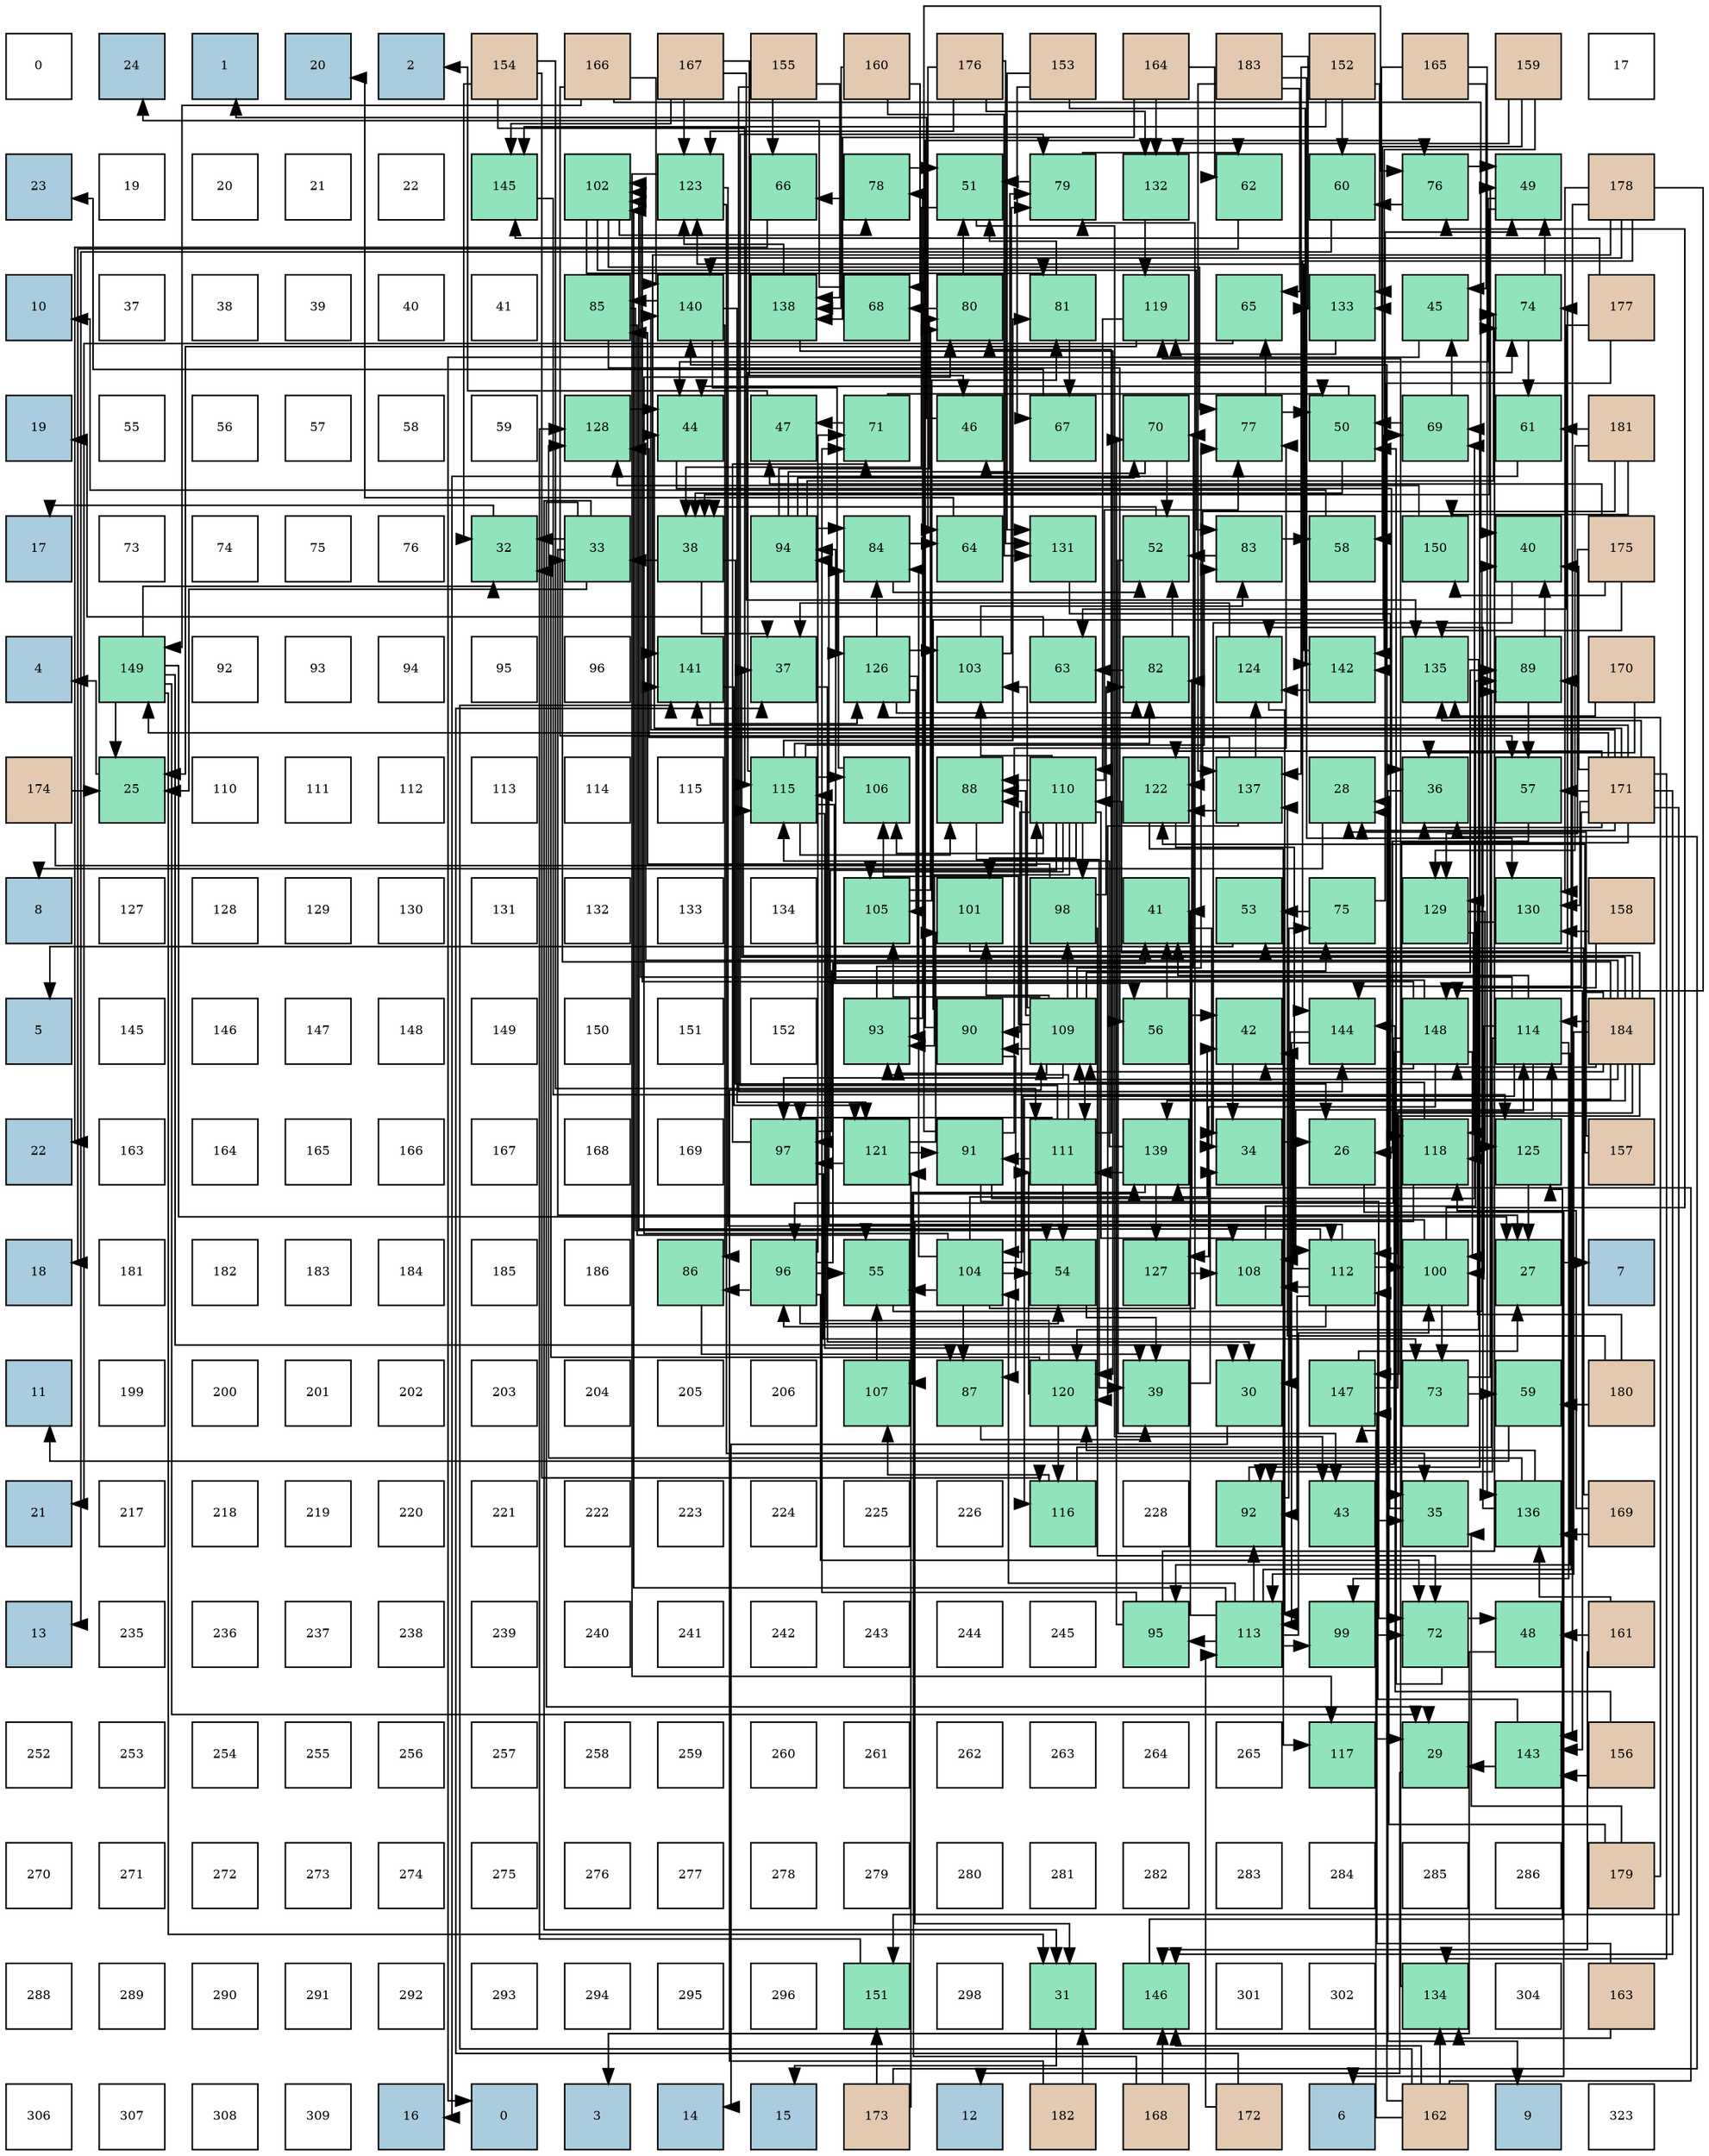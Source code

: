 digraph layout{
 rankdir=TB;
 splines=ortho;
 node [style=filled shape=square fixedsize=true width=0.6];
0[label="0", fontsize=8, fillcolor="#ffffff"];
1[label="24", fontsize=8, fillcolor="#a9ccde"];
2[label="1", fontsize=8, fillcolor="#a9ccde"];
3[label="20", fontsize=8, fillcolor="#a9ccde"];
4[label="2", fontsize=8, fillcolor="#a9ccde"];
5[label="154", fontsize=8, fillcolor="#e3c9af"];
6[label="166", fontsize=8, fillcolor="#e3c9af"];
7[label="167", fontsize=8, fillcolor="#e3c9af"];
8[label="155", fontsize=8, fillcolor="#e3c9af"];
9[label="160", fontsize=8, fillcolor="#e3c9af"];
10[label="176", fontsize=8, fillcolor="#e3c9af"];
11[label="153", fontsize=8, fillcolor="#e3c9af"];
12[label="164", fontsize=8, fillcolor="#e3c9af"];
13[label="183", fontsize=8, fillcolor="#e3c9af"];
14[label="152", fontsize=8, fillcolor="#e3c9af"];
15[label="165", fontsize=8, fillcolor="#e3c9af"];
16[label="159", fontsize=8, fillcolor="#e3c9af"];
17[label="17", fontsize=8, fillcolor="#ffffff"];
18[label="23", fontsize=8, fillcolor="#a9ccde"];
19[label="19", fontsize=8, fillcolor="#ffffff"];
20[label="20", fontsize=8, fillcolor="#ffffff"];
21[label="21", fontsize=8, fillcolor="#ffffff"];
22[label="22", fontsize=8, fillcolor="#ffffff"];
23[label="145", fontsize=8, fillcolor="#91e3bb"];
24[label="102", fontsize=8, fillcolor="#91e3bb"];
25[label="123", fontsize=8, fillcolor="#91e3bb"];
26[label="66", fontsize=8, fillcolor="#91e3bb"];
27[label="78", fontsize=8, fillcolor="#91e3bb"];
28[label="51", fontsize=8, fillcolor="#91e3bb"];
29[label="79", fontsize=8, fillcolor="#91e3bb"];
30[label="132", fontsize=8, fillcolor="#91e3bb"];
31[label="62", fontsize=8, fillcolor="#91e3bb"];
32[label="60", fontsize=8, fillcolor="#91e3bb"];
33[label="76", fontsize=8, fillcolor="#91e3bb"];
34[label="49", fontsize=8, fillcolor="#91e3bb"];
35[label="178", fontsize=8, fillcolor="#e3c9af"];
36[label="10", fontsize=8, fillcolor="#a9ccde"];
37[label="37", fontsize=8, fillcolor="#ffffff"];
38[label="38", fontsize=8, fillcolor="#ffffff"];
39[label="39", fontsize=8, fillcolor="#ffffff"];
40[label="40", fontsize=8, fillcolor="#ffffff"];
41[label="41", fontsize=8, fillcolor="#ffffff"];
42[label="85", fontsize=8, fillcolor="#91e3bb"];
43[label="140", fontsize=8, fillcolor="#91e3bb"];
44[label="138", fontsize=8, fillcolor="#91e3bb"];
45[label="68", fontsize=8, fillcolor="#91e3bb"];
46[label="80", fontsize=8, fillcolor="#91e3bb"];
47[label="81", fontsize=8, fillcolor="#91e3bb"];
48[label="119", fontsize=8, fillcolor="#91e3bb"];
49[label="65", fontsize=8, fillcolor="#91e3bb"];
50[label="133", fontsize=8, fillcolor="#91e3bb"];
51[label="45", fontsize=8, fillcolor="#91e3bb"];
52[label="74", fontsize=8, fillcolor="#91e3bb"];
53[label="177", fontsize=8, fillcolor="#e3c9af"];
54[label="19", fontsize=8, fillcolor="#a9ccde"];
55[label="55", fontsize=8, fillcolor="#ffffff"];
56[label="56", fontsize=8, fillcolor="#ffffff"];
57[label="57", fontsize=8, fillcolor="#ffffff"];
58[label="58", fontsize=8, fillcolor="#ffffff"];
59[label="59", fontsize=8, fillcolor="#ffffff"];
60[label="128", fontsize=8, fillcolor="#91e3bb"];
61[label="44", fontsize=8, fillcolor="#91e3bb"];
62[label="47", fontsize=8, fillcolor="#91e3bb"];
63[label="71", fontsize=8, fillcolor="#91e3bb"];
64[label="46", fontsize=8, fillcolor="#91e3bb"];
65[label="67", fontsize=8, fillcolor="#91e3bb"];
66[label="70", fontsize=8, fillcolor="#91e3bb"];
67[label="77", fontsize=8, fillcolor="#91e3bb"];
68[label="50", fontsize=8, fillcolor="#91e3bb"];
69[label="69", fontsize=8, fillcolor="#91e3bb"];
70[label="61", fontsize=8, fillcolor="#91e3bb"];
71[label="181", fontsize=8, fillcolor="#e3c9af"];
72[label="17", fontsize=8, fillcolor="#a9ccde"];
73[label="73", fontsize=8, fillcolor="#ffffff"];
74[label="74", fontsize=8, fillcolor="#ffffff"];
75[label="75", fontsize=8, fillcolor="#ffffff"];
76[label="76", fontsize=8, fillcolor="#ffffff"];
77[label="32", fontsize=8, fillcolor="#91e3bb"];
78[label="33", fontsize=8, fillcolor="#91e3bb"];
79[label="38", fontsize=8, fillcolor="#91e3bb"];
80[label="94", fontsize=8, fillcolor="#91e3bb"];
81[label="84", fontsize=8, fillcolor="#91e3bb"];
82[label="64", fontsize=8, fillcolor="#91e3bb"];
83[label="131", fontsize=8, fillcolor="#91e3bb"];
84[label="52", fontsize=8, fillcolor="#91e3bb"];
85[label="83", fontsize=8, fillcolor="#91e3bb"];
86[label="58", fontsize=8, fillcolor="#91e3bb"];
87[label="150", fontsize=8, fillcolor="#91e3bb"];
88[label="40", fontsize=8, fillcolor="#91e3bb"];
89[label="175", fontsize=8, fillcolor="#e3c9af"];
90[label="4", fontsize=8, fillcolor="#a9ccde"];
91[label="149", fontsize=8, fillcolor="#91e3bb"];
92[label="92", fontsize=8, fillcolor="#ffffff"];
93[label="93", fontsize=8, fillcolor="#ffffff"];
94[label="94", fontsize=8, fillcolor="#ffffff"];
95[label="95", fontsize=8, fillcolor="#ffffff"];
96[label="96", fontsize=8, fillcolor="#ffffff"];
97[label="141", fontsize=8, fillcolor="#91e3bb"];
98[label="37", fontsize=8, fillcolor="#91e3bb"];
99[label="126", fontsize=8, fillcolor="#91e3bb"];
100[label="103", fontsize=8, fillcolor="#91e3bb"];
101[label="63", fontsize=8, fillcolor="#91e3bb"];
102[label="82", fontsize=8, fillcolor="#91e3bb"];
103[label="124", fontsize=8, fillcolor="#91e3bb"];
104[label="142", fontsize=8, fillcolor="#91e3bb"];
105[label="135", fontsize=8, fillcolor="#91e3bb"];
106[label="89", fontsize=8, fillcolor="#91e3bb"];
107[label="170", fontsize=8, fillcolor="#e3c9af"];
108[label="174", fontsize=8, fillcolor="#e3c9af"];
109[label="25", fontsize=8, fillcolor="#91e3bb"];
110[label="110", fontsize=8, fillcolor="#ffffff"];
111[label="111", fontsize=8, fillcolor="#ffffff"];
112[label="112", fontsize=8, fillcolor="#ffffff"];
113[label="113", fontsize=8, fillcolor="#ffffff"];
114[label="114", fontsize=8, fillcolor="#ffffff"];
115[label="115", fontsize=8, fillcolor="#ffffff"];
116[label="115", fontsize=8, fillcolor="#91e3bb"];
117[label="106", fontsize=8, fillcolor="#91e3bb"];
118[label="88", fontsize=8, fillcolor="#91e3bb"];
119[label="110", fontsize=8, fillcolor="#91e3bb"];
120[label="122", fontsize=8, fillcolor="#91e3bb"];
121[label="137", fontsize=8, fillcolor="#91e3bb"];
122[label="28", fontsize=8, fillcolor="#91e3bb"];
123[label="36", fontsize=8, fillcolor="#91e3bb"];
124[label="57", fontsize=8, fillcolor="#91e3bb"];
125[label="171", fontsize=8, fillcolor="#e3c9af"];
126[label="8", fontsize=8, fillcolor="#a9ccde"];
127[label="127", fontsize=8, fillcolor="#ffffff"];
128[label="128", fontsize=8, fillcolor="#ffffff"];
129[label="129", fontsize=8, fillcolor="#ffffff"];
130[label="130", fontsize=8, fillcolor="#ffffff"];
131[label="131", fontsize=8, fillcolor="#ffffff"];
132[label="132", fontsize=8, fillcolor="#ffffff"];
133[label="133", fontsize=8, fillcolor="#ffffff"];
134[label="134", fontsize=8, fillcolor="#ffffff"];
135[label="105", fontsize=8, fillcolor="#91e3bb"];
136[label="101", fontsize=8, fillcolor="#91e3bb"];
137[label="98", fontsize=8, fillcolor="#91e3bb"];
138[label="41", fontsize=8, fillcolor="#91e3bb"];
139[label="53", fontsize=8, fillcolor="#91e3bb"];
140[label="75", fontsize=8, fillcolor="#91e3bb"];
141[label="129", fontsize=8, fillcolor="#91e3bb"];
142[label="130", fontsize=8, fillcolor="#91e3bb"];
143[label="158", fontsize=8, fillcolor="#e3c9af"];
144[label="5", fontsize=8, fillcolor="#a9ccde"];
145[label="145", fontsize=8, fillcolor="#ffffff"];
146[label="146", fontsize=8, fillcolor="#ffffff"];
147[label="147", fontsize=8, fillcolor="#ffffff"];
148[label="148", fontsize=8, fillcolor="#ffffff"];
149[label="149", fontsize=8, fillcolor="#ffffff"];
150[label="150", fontsize=8, fillcolor="#ffffff"];
151[label="151", fontsize=8, fillcolor="#ffffff"];
152[label="152", fontsize=8, fillcolor="#ffffff"];
153[label="93", fontsize=8, fillcolor="#91e3bb"];
154[label="90", fontsize=8, fillcolor="#91e3bb"];
155[label="109", fontsize=8, fillcolor="#91e3bb"];
156[label="56", fontsize=8, fillcolor="#91e3bb"];
157[label="42", fontsize=8, fillcolor="#91e3bb"];
158[label="144", fontsize=8, fillcolor="#91e3bb"];
159[label="148", fontsize=8, fillcolor="#91e3bb"];
160[label="114", fontsize=8, fillcolor="#91e3bb"];
161[label="184", fontsize=8, fillcolor="#e3c9af"];
162[label="22", fontsize=8, fillcolor="#a9ccde"];
163[label="163", fontsize=8, fillcolor="#ffffff"];
164[label="164", fontsize=8, fillcolor="#ffffff"];
165[label="165", fontsize=8, fillcolor="#ffffff"];
166[label="166", fontsize=8, fillcolor="#ffffff"];
167[label="167", fontsize=8, fillcolor="#ffffff"];
168[label="168", fontsize=8, fillcolor="#ffffff"];
169[label="169", fontsize=8, fillcolor="#ffffff"];
170[label="97", fontsize=8, fillcolor="#91e3bb"];
171[label="121", fontsize=8, fillcolor="#91e3bb"];
172[label="91", fontsize=8, fillcolor="#91e3bb"];
173[label="111", fontsize=8, fillcolor="#91e3bb"];
174[label="139", fontsize=8, fillcolor="#91e3bb"];
175[label="34", fontsize=8, fillcolor="#91e3bb"];
176[label="26", fontsize=8, fillcolor="#91e3bb"];
177[label="118", fontsize=8, fillcolor="#91e3bb"];
178[label="125", fontsize=8, fillcolor="#91e3bb"];
179[label="157", fontsize=8, fillcolor="#e3c9af"];
180[label="18", fontsize=8, fillcolor="#a9ccde"];
181[label="181", fontsize=8, fillcolor="#ffffff"];
182[label="182", fontsize=8, fillcolor="#ffffff"];
183[label="183", fontsize=8, fillcolor="#ffffff"];
184[label="184", fontsize=8, fillcolor="#ffffff"];
185[label="185", fontsize=8, fillcolor="#ffffff"];
186[label="186", fontsize=8, fillcolor="#ffffff"];
187[label="86", fontsize=8, fillcolor="#91e3bb"];
188[label="96", fontsize=8, fillcolor="#91e3bb"];
189[label="55", fontsize=8, fillcolor="#91e3bb"];
190[label="104", fontsize=8, fillcolor="#91e3bb"];
191[label="54", fontsize=8, fillcolor="#91e3bb"];
192[label="127", fontsize=8, fillcolor="#91e3bb"];
193[label="108", fontsize=8, fillcolor="#91e3bb"];
194[label="112", fontsize=8, fillcolor="#91e3bb"];
195[label="100", fontsize=8, fillcolor="#91e3bb"];
196[label="27", fontsize=8, fillcolor="#91e3bb"];
197[label="7", fontsize=8, fillcolor="#a9ccde"];
198[label="11", fontsize=8, fillcolor="#a9ccde"];
199[label="199", fontsize=8, fillcolor="#ffffff"];
200[label="200", fontsize=8, fillcolor="#ffffff"];
201[label="201", fontsize=8, fillcolor="#ffffff"];
202[label="202", fontsize=8, fillcolor="#ffffff"];
203[label="203", fontsize=8, fillcolor="#ffffff"];
204[label="204", fontsize=8, fillcolor="#ffffff"];
205[label="205", fontsize=8, fillcolor="#ffffff"];
206[label="206", fontsize=8, fillcolor="#ffffff"];
207[label="107", fontsize=8, fillcolor="#91e3bb"];
208[label="87", fontsize=8, fillcolor="#91e3bb"];
209[label="120", fontsize=8, fillcolor="#91e3bb"];
210[label="39", fontsize=8, fillcolor="#91e3bb"];
211[label="30", fontsize=8, fillcolor="#91e3bb"];
212[label="147", fontsize=8, fillcolor="#91e3bb"];
213[label="73", fontsize=8, fillcolor="#91e3bb"];
214[label="59", fontsize=8, fillcolor="#91e3bb"];
215[label="180", fontsize=8, fillcolor="#e3c9af"];
216[label="21", fontsize=8, fillcolor="#a9ccde"];
217[label="217", fontsize=8, fillcolor="#ffffff"];
218[label="218", fontsize=8, fillcolor="#ffffff"];
219[label="219", fontsize=8, fillcolor="#ffffff"];
220[label="220", fontsize=8, fillcolor="#ffffff"];
221[label="221", fontsize=8, fillcolor="#ffffff"];
222[label="222", fontsize=8, fillcolor="#ffffff"];
223[label="223", fontsize=8, fillcolor="#ffffff"];
224[label="224", fontsize=8, fillcolor="#ffffff"];
225[label="225", fontsize=8, fillcolor="#ffffff"];
226[label="226", fontsize=8, fillcolor="#ffffff"];
227[label="116", fontsize=8, fillcolor="#91e3bb"];
228[label="228", fontsize=8, fillcolor="#ffffff"];
229[label="92", fontsize=8, fillcolor="#91e3bb"];
230[label="43", fontsize=8, fillcolor="#91e3bb"];
231[label="35", fontsize=8, fillcolor="#91e3bb"];
232[label="136", fontsize=8, fillcolor="#91e3bb"];
233[label="169", fontsize=8, fillcolor="#e3c9af"];
234[label="13", fontsize=8, fillcolor="#a9ccde"];
235[label="235", fontsize=8, fillcolor="#ffffff"];
236[label="236", fontsize=8, fillcolor="#ffffff"];
237[label="237", fontsize=8, fillcolor="#ffffff"];
238[label="238", fontsize=8, fillcolor="#ffffff"];
239[label="239", fontsize=8, fillcolor="#ffffff"];
240[label="240", fontsize=8, fillcolor="#ffffff"];
241[label="241", fontsize=8, fillcolor="#ffffff"];
242[label="242", fontsize=8, fillcolor="#ffffff"];
243[label="243", fontsize=8, fillcolor="#ffffff"];
244[label="244", fontsize=8, fillcolor="#ffffff"];
245[label="245", fontsize=8, fillcolor="#ffffff"];
246[label="95", fontsize=8, fillcolor="#91e3bb"];
247[label="113", fontsize=8, fillcolor="#91e3bb"];
248[label="99", fontsize=8, fillcolor="#91e3bb"];
249[label="72", fontsize=8, fillcolor="#91e3bb"];
250[label="48", fontsize=8, fillcolor="#91e3bb"];
251[label="161", fontsize=8, fillcolor="#e3c9af"];
252[label="252", fontsize=8, fillcolor="#ffffff"];
253[label="253", fontsize=8, fillcolor="#ffffff"];
254[label="254", fontsize=8, fillcolor="#ffffff"];
255[label="255", fontsize=8, fillcolor="#ffffff"];
256[label="256", fontsize=8, fillcolor="#ffffff"];
257[label="257", fontsize=8, fillcolor="#ffffff"];
258[label="258", fontsize=8, fillcolor="#ffffff"];
259[label="259", fontsize=8, fillcolor="#ffffff"];
260[label="260", fontsize=8, fillcolor="#ffffff"];
261[label="261", fontsize=8, fillcolor="#ffffff"];
262[label="262", fontsize=8, fillcolor="#ffffff"];
263[label="263", fontsize=8, fillcolor="#ffffff"];
264[label="264", fontsize=8, fillcolor="#ffffff"];
265[label="265", fontsize=8, fillcolor="#ffffff"];
266[label="117", fontsize=8, fillcolor="#91e3bb"];
267[label="29", fontsize=8, fillcolor="#91e3bb"];
268[label="143", fontsize=8, fillcolor="#91e3bb"];
269[label="156", fontsize=8, fillcolor="#e3c9af"];
270[label="270", fontsize=8, fillcolor="#ffffff"];
271[label="271", fontsize=8, fillcolor="#ffffff"];
272[label="272", fontsize=8, fillcolor="#ffffff"];
273[label="273", fontsize=8, fillcolor="#ffffff"];
274[label="274", fontsize=8, fillcolor="#ffffff"];
275[label="275", fontsize=8, fillcolor="#ffffff"];
276[label="276", fontsize=8, fillcolor="#ffffff"];
277[label="277", fontsize=8, fillcolor="#ffffff"];
278[label="278", fontsize=8, fillcolor="#ffffff"];
279[label="279", fontsize=8, fillcolor="#ffffff"];
280[label="280", fontsize=8, fillcolor="#ffffff"];
281[label="281", fontsize=8, fillcolor="#ffffff"];
282[label="282", fontsize=8, fillcolor="#ffffff"];
283[label="283", fontsize=8, fillcolor="#ffffff"];
284[label="284", fontsize=8, fillcolor="#ffffff"];
285[label="285", fontsize=8, fillcolor="#ffffff"];
286[label="286", fontsize=8, fillcolor="#ffffff"];
287[label="179", fontsize=8, fillcolor="#e3c9af"];
288[label="288", fontsize=8, fillcolor="#ffffff"];
289[label="289", fontsize=8, fillcolor="#ffffff"];
290[label="290", fontsize=8, fillcolor="#ffffff"];
291[label="291", fontsize=8, fillcolor="#ffffff"];
292[label="292", fontsize=8, fillcolor="#ffffff"];
293[label="293", fontsize=8, fillcolor="#ffffff"];
294[label="294", fontsize=8, fillcolor="#ffffff"];
295[label="295", fontsize=8, fillcolor="#ffffff"];
296[label="296", fontsize=8, fillcolor="#ffffff"];
297[label="151", fontsize=8, fillcolor="#91e3bb"];
298[label="298", fontsize=8, fillcolor="#ffffff"];
299[label="31", fontsize=8, fillcolor="#91e3bb"];
300[label="146", fontsize=8, fillcolor="#91e3bb"];
301[label="301", fontsize=8, fillcolor="#ffffff"];
302[label="302", fontsize=8, fillcolor="#ffffff"];
303[label="134", fontsize=8, fillcolor="#91e3bb"];
304[label="304", fontsize=8, fillcolor="#ffffff"];
305[label="163", fontsize=8, fillcolor="#e3c9af"];
306[label="306", fontsize=8, fillcolor="#ffffff"];
307[label="307", fontsize=8, fillcolor="#ffffff"];
308[label="308", fontsize=8, fillcolor="#ffffff"];
309[label="309", fontsize=8, fillcolor="#ffffff"];
310[label="16", fontsize=8, fillcolor="#a9ccde"];
311[label="0", fontsize=8, fillcolor="#a9ccde"];
312[label="3", fontsize=8, fillcolor="#a9ccde"];
313[label="14", fontsize=8, fillcolor="#a9ccde"];
314[label="15", fontsize=8, fillcolor="#a9ccde"];
315[label="173", fontsize=8, fillcolor="#e3c9af"];
316[label="12", fontsize=8, fillcolor="#a9ccde"];
317[label="182", fontsize=8, fillcolor="#e3c9af"];
318[label="168", fontsize=8, fillcolor="#e3c9af"];
319[label="172", fontsize=8, fillcolor="#e3c9af"];
320[label="6", fontsize=8, fillcolor="#a9ccde"];
321[label="162", fontsize=8, fillcolor="#e3c9af"];
322[label="9", fontsize=8, fillcolor="#a9ccde"];
323[label="323", fontsize=8, fillcolor="#ffffff"];
edge [constraint=false, style=vis];109 -> 90;
176 -> 320;
196 -> 197;
122 -> 126;
267 -> 316;
211 -> 313;
299 -> 314;
77 -> 72;
78 -> 109;
78 -> 196;
78 -> 267;
78 -> 299;
78 -> 77;
175 -> 176;
231 -> 122;
123 -> 322;
98 -> 211;
79 -> 176;
79 -> 78;
79 -> 98;
210 -> 175;
88 -> 175;
138 -> 175;
157 -> 175;
230 -> 231;
61 -> 123;
51 -> 311;
64 -> 2;
62 -> 4;
250 -> 312;
34 -> 79;
34 -> 61;
68 -> 79;
68 -> 61;
28 -> 79;
28 -> 230;
84 -> 79;
84 -> 230;
139 -> 144;
191 -> 210;
189 -> 88;
156 -> 138;
156 -> 157;
124 -> 176;
86 -> 36;
214 -> 198;
32 -> 234;
70 -> 310;
31 -> 180;
101 -> 54;
82 -> 3;
49 -> 216;
26 -> 162;
65 -> 18;
45 -> 1;
69 -> 51;
69 -> 68;
66 -> 64;
66 -> 84;
63 -> 62;
63 -> 68;
249 -> 250;
249 -> 68;
213 -> 34;
213 -> 214;
52 -> 34;
52 -> 70;
140 -> 34;
140 -> 139;
33 -> 34;
33 -> 32;
67 -> 68;
67 -> 49;
27 -> 28;
27 -> 26;
29 -> 28;
29 -> 31;
46 -> 28;
46 -> 45;
47 -> 28;
47 -> 65;
102 -> 84;
102 -> 101;
85 -> 84;
85 -> 86;
81 -> 84;
81 -> 82;
42 -> 191;
42 -> 189;
42 -> 156;
187 -> 210;
208 -> 210;
118 -> 210;
106 -> 88;
106 -> 124;
154 -> 69;
154 -> 33;
154 -> 208;
172 -> 69;
172 -> 249;
172 -> 33;
172 -> 67;
229 -> 69;
229 -> 140;
153 -> 66;
153 -> 27;
80 -> 66;
80 -> 52;
80 -> 29;
80 -> 46;
80 -> 81;
246 -> 66;
246 -> 63;
246 -> 52;
188 -> 138;
188 -> 191;
188 -> 189;
188 -> 63;
188 -> 249;
188 -> 187;
170 -> 63;
170 -> 213;
170 -> 140;
137 -> 249;
137 -> 102;
137 -> 42;
248 -> 249;
195 -> 213;
195 -> 33;
195 -> 102;
136 -> 52;
24 -> 67;
24 -> 27;
24 -> 47;
24 -> 85;
100 -> 29;
100 -> 85;
190 -> 157;
190 -> 191;
190 -> 189;
190 -> 29;
190 -> 46;
190 -> 81;
190 -> 208;
190 -> 118;
135 -> 46;
135 -> 47;
117 -> 81;
207 -> 189;
193 -> 106;
155 -> 67;
155 -> 118;
155 -> 106;
155 -> 154;
155 -> 153;
155 -> 170;
155 -> 137;
155 -> 136;
155 -> 100;
155 -> 135;
155 -> 117;
119 -> 67;
119 -> 118;
119 -> 154;
119 -> 153;
119 -> 170;
119 -> 137;
119 -> 136;
119 -> 100;
119 -> 135;
119 -> 117;
119 -> 193;
173 -> 191;
173 -> 29;
173 -> 46;
173 -> 172;
173 -> 153;
173 -> 170;
194 -> 157;
194 -> 229;
194 -> 80;
194 -> 188;
194 -> 195;
194 -> 24;
194 -> 193;
247 -> 138;
247 -> 106;
247 -> 229;
247 -> 246;
247 -> 248;
247 -> 195;
247 -> 24;
247 -> 190;
160 -> 138;
160 -> 229;
160 -> 246;
160 -> 248;
160 -> 195;
160 -> 24;
160 -> 190;
160 -> 193;
116 -> 156;
116 -> 52;
116 -> 47;
116 -> 102;
116 -> 85;
116 -> 208;
116 -> 118;
116 -> 117;
227 -> 106;
227 -> 207;
266 -> 267;
177 -> 299;
177 -> 155;
48 -> 109;
48 -> 119;
209 -> 77;
209 -> 173;
209 -> 116;
209 -> 227;
171 -> 172;
171 -> 170;
171 -> 136;
120 -> 194;
120 -> 266;
25 -> 231;
25 -> 194;
25 -> 266;
103 -> 98;
103 -> 247;
178 -> 196;
178 -> 160;
99 -> 102;
99 -> 81;
99 -> 153;
99 -> 100;
99 -> 135;
192 -> 193;
60 -> 61;
141 -> 177;
141 -> 178;
142 -> 177;
83 -> 177;
30 -> 48;
50 -> 48;
303 -> 48;
105 -> 209;
232 -> 209;
232 -> 103;
232 -> 60;
121 -> 209;
121 -> 120;
121 -> 103;
121 -> 60;
44 -> 209;
44 -> 25;
174 -> 207;
174 -> 173;
174 -> 116;
174 -> 192;
43 -> 42;
43 -> 187;
43 -> 171;
43 -> 99;
97 -> 171;
97 -> 99;
104 -> 25;
104 -> 103;
268 -> 267;
268 -> 194;
158 -> 211;
158 -> 247;
23 -> 178;
300 -> 178;
212 -> 196;
212 -> 160;
159 -> 157;
159 -> 229;
159 -> 80;
159 -> 188;
159 -> 195;
159 -> 24;
159 -> 192;
91 -> 109;
91 -> 196;
91 -> 267;
91 -> 211;
91 -> 299;
91 -> 77;
87 -> 60;
297 -> 60;
14 -> 32;
14 -> 50;
14 -> 121;
14 -> 23;
11 -> 65;
11 -> 83;
11 -> 104;
5 -> 77;
5 -> 173;
5 -> 116;
5 -> 227;
8 -> 26;
8 -> 44;
8 -> 158;
269 -> 268;
269 -> 158;
179 -> 122;
179 -> 120;
143 -> 142;
143 -> 159;
16 -> 86;
16 -> 30;
16 -> 104;
9 -> 45;
9 -> 83;
9 -> 44;
251 -> 250;
251 -> 232;
251 -> 300;
321 -> 303;
321 -> 174;
321 -> 43;
321 -> 97;
321 -> 300;
321 -> 212;
305 -> 303;
305 -> 212;
12 -> 31;
12 -> 30;
12 -> 44;
15 -> 51;
15 -> 50;
15 -> 232;
6 -> 88;
6 -> 124;
6 -> 43;
6 -> 91;
7 -> 64;
7 -> 25;
7 -> 105;
7 -> 23;
318 -> 174;
318 -> 300;
233 -> 139;
233 -> 177;
233 -> 232;
107 -> 123;
107 -> 105;
125 -> 122;
125 -> 231;
125 -> 123;
125 -> 88;
125 -> 61;
125 -> 124;
125 -> 120;
125 -> 142;
125 -> 303;
125 -> 105;
125 -> 43;
125 -> 97;
125 -> 158;
125 -> 300;
125 -> 91;
125 -> 297;
319 -> 98;
319 -> 247;
315 -> 123;
315 -> 171;
315 -> 297;
108 -> 109;
108 -> 119;
89 -> 62;
89 -> 141;
89 -> 105;
89 -> 87;
10 -> 82;
10 -> 25;
10 -> 83;
10 -> 30;
53 -> 101;
53 -> 104;
53 -> 23;
35 -> 142;
35 -> 43;
35 -> 97;
35 -> 268;
35 -> 158;
35 -> 159;
287 -> 122;
287 -> 231;
287 -> 99;
215 -> 214;
215 -> 141;
215 -> 121;
71 -> 70;
71 -> 120;
71 -> 141;
71 -> 87;
317 -> 299;
317 -> 155;
13 -> 49;
13 -> 142;
13 -> 50;
13 -> 121;
161 -> 78;
161 -> 98;
161 -> 155;
161 -> 119;
161 -> 173;
161 -> 194;
161 -> 247;
161 -> 160;
161 -> 116;
161 -> 227;
161 -> 174;
161 -> 97;
161 -> 268;
161 -> 212;
161 -> 159;
edge [constraint=true, style=invis];
0 -> 18 -> 36 -> 54 -> 72 -> 90 -> 108 -> 126 -> 144 -> 162 -> 180 -> 198 -> 216 -> 234 -> 252 -> 270 -> 288 -> 306;
1 -> 19 -> 37 -> 55 -> 73 -> 91 -> 109 -> 127 -> 145 -> 163 -> 181 -> 199 -> 217 -> 235 -> 253 -> 271 -> 289 -> 307;
2 -> 20 -> 38 -> 56 -> 74 -> 92 -> 110 -> 128 -> 146 -> 164 -> 182 -> 200 -> 218 -> 236 -> 254 -> 272 -> 290 -> 308;
3 -> 21 -> 39 -> 57 -> 75 -> 93 -> 111 -> 129 -> 147 -> 165 -> 183 -> 201 -> 219 -> 237 -> 255 -> 273 -> 291 -> 309;
4 -> 22 -> 40 -> 58 -> 76 -> 94 -> 112 -> 130 -> 148 -> 166 -> 184 -> 202 -> 220 -> 238 -> 256 -> 274 -> 292 -> 310;
5 -> 23 -> 41 -> 59 -> 77 -> 95 -> 113 -> 131 -> 149 -> 167 -> 185 -> 203 -> 221 -> 239 -> 257 -> 275 -> 293 -> 311;
6 -> 24 -> 42 -> 60 -> 78 -> 96 -> 114 -> 132 -> 150 -> 168 -> 186 -> 204 -> 222 -> 240 -> 258 -> 276 -> 294 -> 312;
7 -> 25 -> 43 -> 61 -> 79 -> 97 -> 115 -> 133 -> 151 -> 169 -> 187 -> 205 -> 223 -> 241 -> 259 -> 277 -> 295 -> 313;
8 -> 26 -> 44 -> 62 -> 80 -> 98 -> 116 -> 134 -> 152 -> 170 -> 188 -> 206 -> 224 -> 242 -> 260 -> 278 -> 296 -> 314;
9 -> 27 -> 45 -> 63 -> 81 -> 99 -> 117 -> 135 -> 153 -> 171 -> 189 -> 207 -> 225 -> 243 -> 261 -> 279 -> 297 -> 315;
10 -> 28 -> 46 -> 64 -> 82 -> 100 -> 118 -> 136 -> 154 -> 172 -> 190 -> 208 -> 226 -> 244 -> 262 -> 280 -> 298 -> 316;
11 -> 29 -> 47 -> 65 -> 83 -> 101 -> 119 -> 137 -> 155 -> 173 -> 191 -> 209 -> 227 -> 245 -> 263 -> 281 -> 299 -> 317;
12 -> 30 -> 48 -> 66 -> 84 -> 102 -> 120 -> 138 -> 156 -> 174 -> 192 -> 210 -> 228 -> 246 -> 264 -> 282 -> 300 -> 318;
13 -> 31 -> 49 -> 67 -> 85 -> 103 -> 121 -> 139 -> 157 -> 175 -> 193 -> 211 -> 229 -> 247 -> 265 -> 283 -> 301 -> 319;
14 -> 32 -> 50 -> 68 -> 86 -> 104 -> 122 -> 140 -> 158 -> 176 -> 194 -> 212 -> 230 -> 248 -> 266 -> 284 -> 302 -> 320;
15 -> 33 -> 51 -> 69 -> 87 -> 105 -> 123 -> 141 -> 159 -> 177 -> 195 -> 213 -> 231 -> 249 -> 267 -> 285 -> 303 -> 321;
16 -> 34 -> 52 -> 70 -> 88 -> 106 -> 124 -> 142 -> 160 -> 178 -> 196 -> 214 -> 232 -> 250 -> 268 -> 286 -> 304 -> 322;
17 -> 35 -> 53 -> 71 -> 89 -> 107 -> 125 -> 143 -> 161 -> 179 -> 197 -> 215 -> 233 -> 251 -> 269 -> 287 -> 305 -> 323;
rank = same {0 -> 1 -> 2 -> 3 -> 4 -> 5 -> 6 -> 7 -> 8 -> 9 -> 10 -> 11 -> 12 -> 13 -> 14 -> 15 -> 16 -> 17};
rank = same {18 -> 19 -> 20 -> 21 -> 22 -> 23 -> 24 -> 25 -> 26 -> 27 -> 28 -> 29 -> 30 -> 31 -> 32 -> 33 -> 34 -> 35};
rank = same {36 -> 37 -> 38 -> 39 -> 40 -> 41 -> 42 -> 43 -> 44 -> 45 -> 46 -> 47 -> 48 -> 49 -> 50 -> 51 -> 52 -> 53};
rank = same {54 -> 55 -> 56 -> 57 -> 58 -> 59 -> 60 -> 61 -> 62 -> 63 -> 64 -> 65 -> 66 -> 67 -> 68 -> 69 -> 70 -> 71};
rank = same {72 -> 73 -> 74 -> 75 -> 76 -> 77 -> 78 -> 79 -> 80 -> 81 -> 82 -> 83 -> 84 -> 85 -> 86 -> 87 -> 88 -> 89};
rank = same {90 -> 91 -> 92 -> 93 -> 94 -> 95 -> 96 -> 97 -> 98 -> 99 -> 100 -> 101 -> 102 -> 103 -> 104 -> 105 -> 106 -> 107};
rank = same {108 -> 109 -> 110 -> 111 -> 112 -> 113 -> 114 -> 115 -> 116 -> 117 -> 118 -> 119 -> 120 -> 121 -> 122 -> 123 -> 124 -> 125};
rank = same {126 -> 127 -> 128 -> 129 -> 130 -> 131 -> 132 -> 133 -> 134 -> 135 -> 136 -> 137 -> 138 -> 139 -> 140 -> 141 -> 142 -> 143};
rank = same {144 -> 145 -> 146 -> 147 -> 148 -> 149 -> 150 -> 151 -> 152 -> 153 -> 154 -> 155 -> 156 -> 157 -> 158 -> 159 -> 160 -> 161};
rank = same {162 -> 163 -> 164 -> 165 -> 166 -> 167 -> 168 -> 169 -> 170 -> 171 -> 172 -> 173 -> 174 -> 175 -> 176 -> 177 -> 178 -> 179};
rank = same {180 -> 181 -> 182 -> 183 -> 184 -> 185 -> 186 -> 187 -> 188 -> 189 -> 190 -> 191 -> 192 -> 193 -> 194 -> 195 -> 196 -> 197};
rank = same {198 -> 199 -> 200 -> 201 -> 202 -> 203 -> 204 -> 205 -> 206 -> 207 -> 208 -> 209 -> 210 -> 211 -> 212 -> 213 -> 214 -> 215};
rank = same {216 -> 217 -> 218 -> 219 -> 220 -> 221 -> 222 -> 223 -> 224 -> 225 -> 226 -> 227 -> 228 -> 229 -> 230 -> 231 -> 232 -> 233};
rank = same {234 -> 235 -> 236 -> 237 -> 238 -> 239 -> 240 -> 241 -> 242 -> 243 -> 244 -> 245 -> 246 -> 247 -> 248 -> 249 -> 250 -> 251};
rank = same {252 -> 253 -> 254 -> 255 -> 256 -> 257 -> 258 -> 259 -> 260 -> 261 -> 262 -> 263 -> 264 -> 265 -> 266 -> 267 -> 268 -> 269};
rank = same {270 -> 271 -> 272 -> 273 -> 274 -> 275 -> 276 -> 277 -> 278 -> 279 -> 280 -> 281 -> 282 -> 283 -> 284 -> 285 -> 286 -> 287};
rank = same {288 -> 289 -> 290 -> 291 -> 292 -> 293 -> 294 -> 295 -> 296 -> 297 -> 298 -> 299 -> 300 -> 301 -> 302 -> 303 -> 304 -> 305};
rank = same {306 -> 307 -> 308 -> 309 -> 310 -> 311 -> 312 -> 313 -> 314 -> 315 -> 316 -> 317 -> 318 -> 319 -> 320 -> 321 -> 322 -> 323};
}